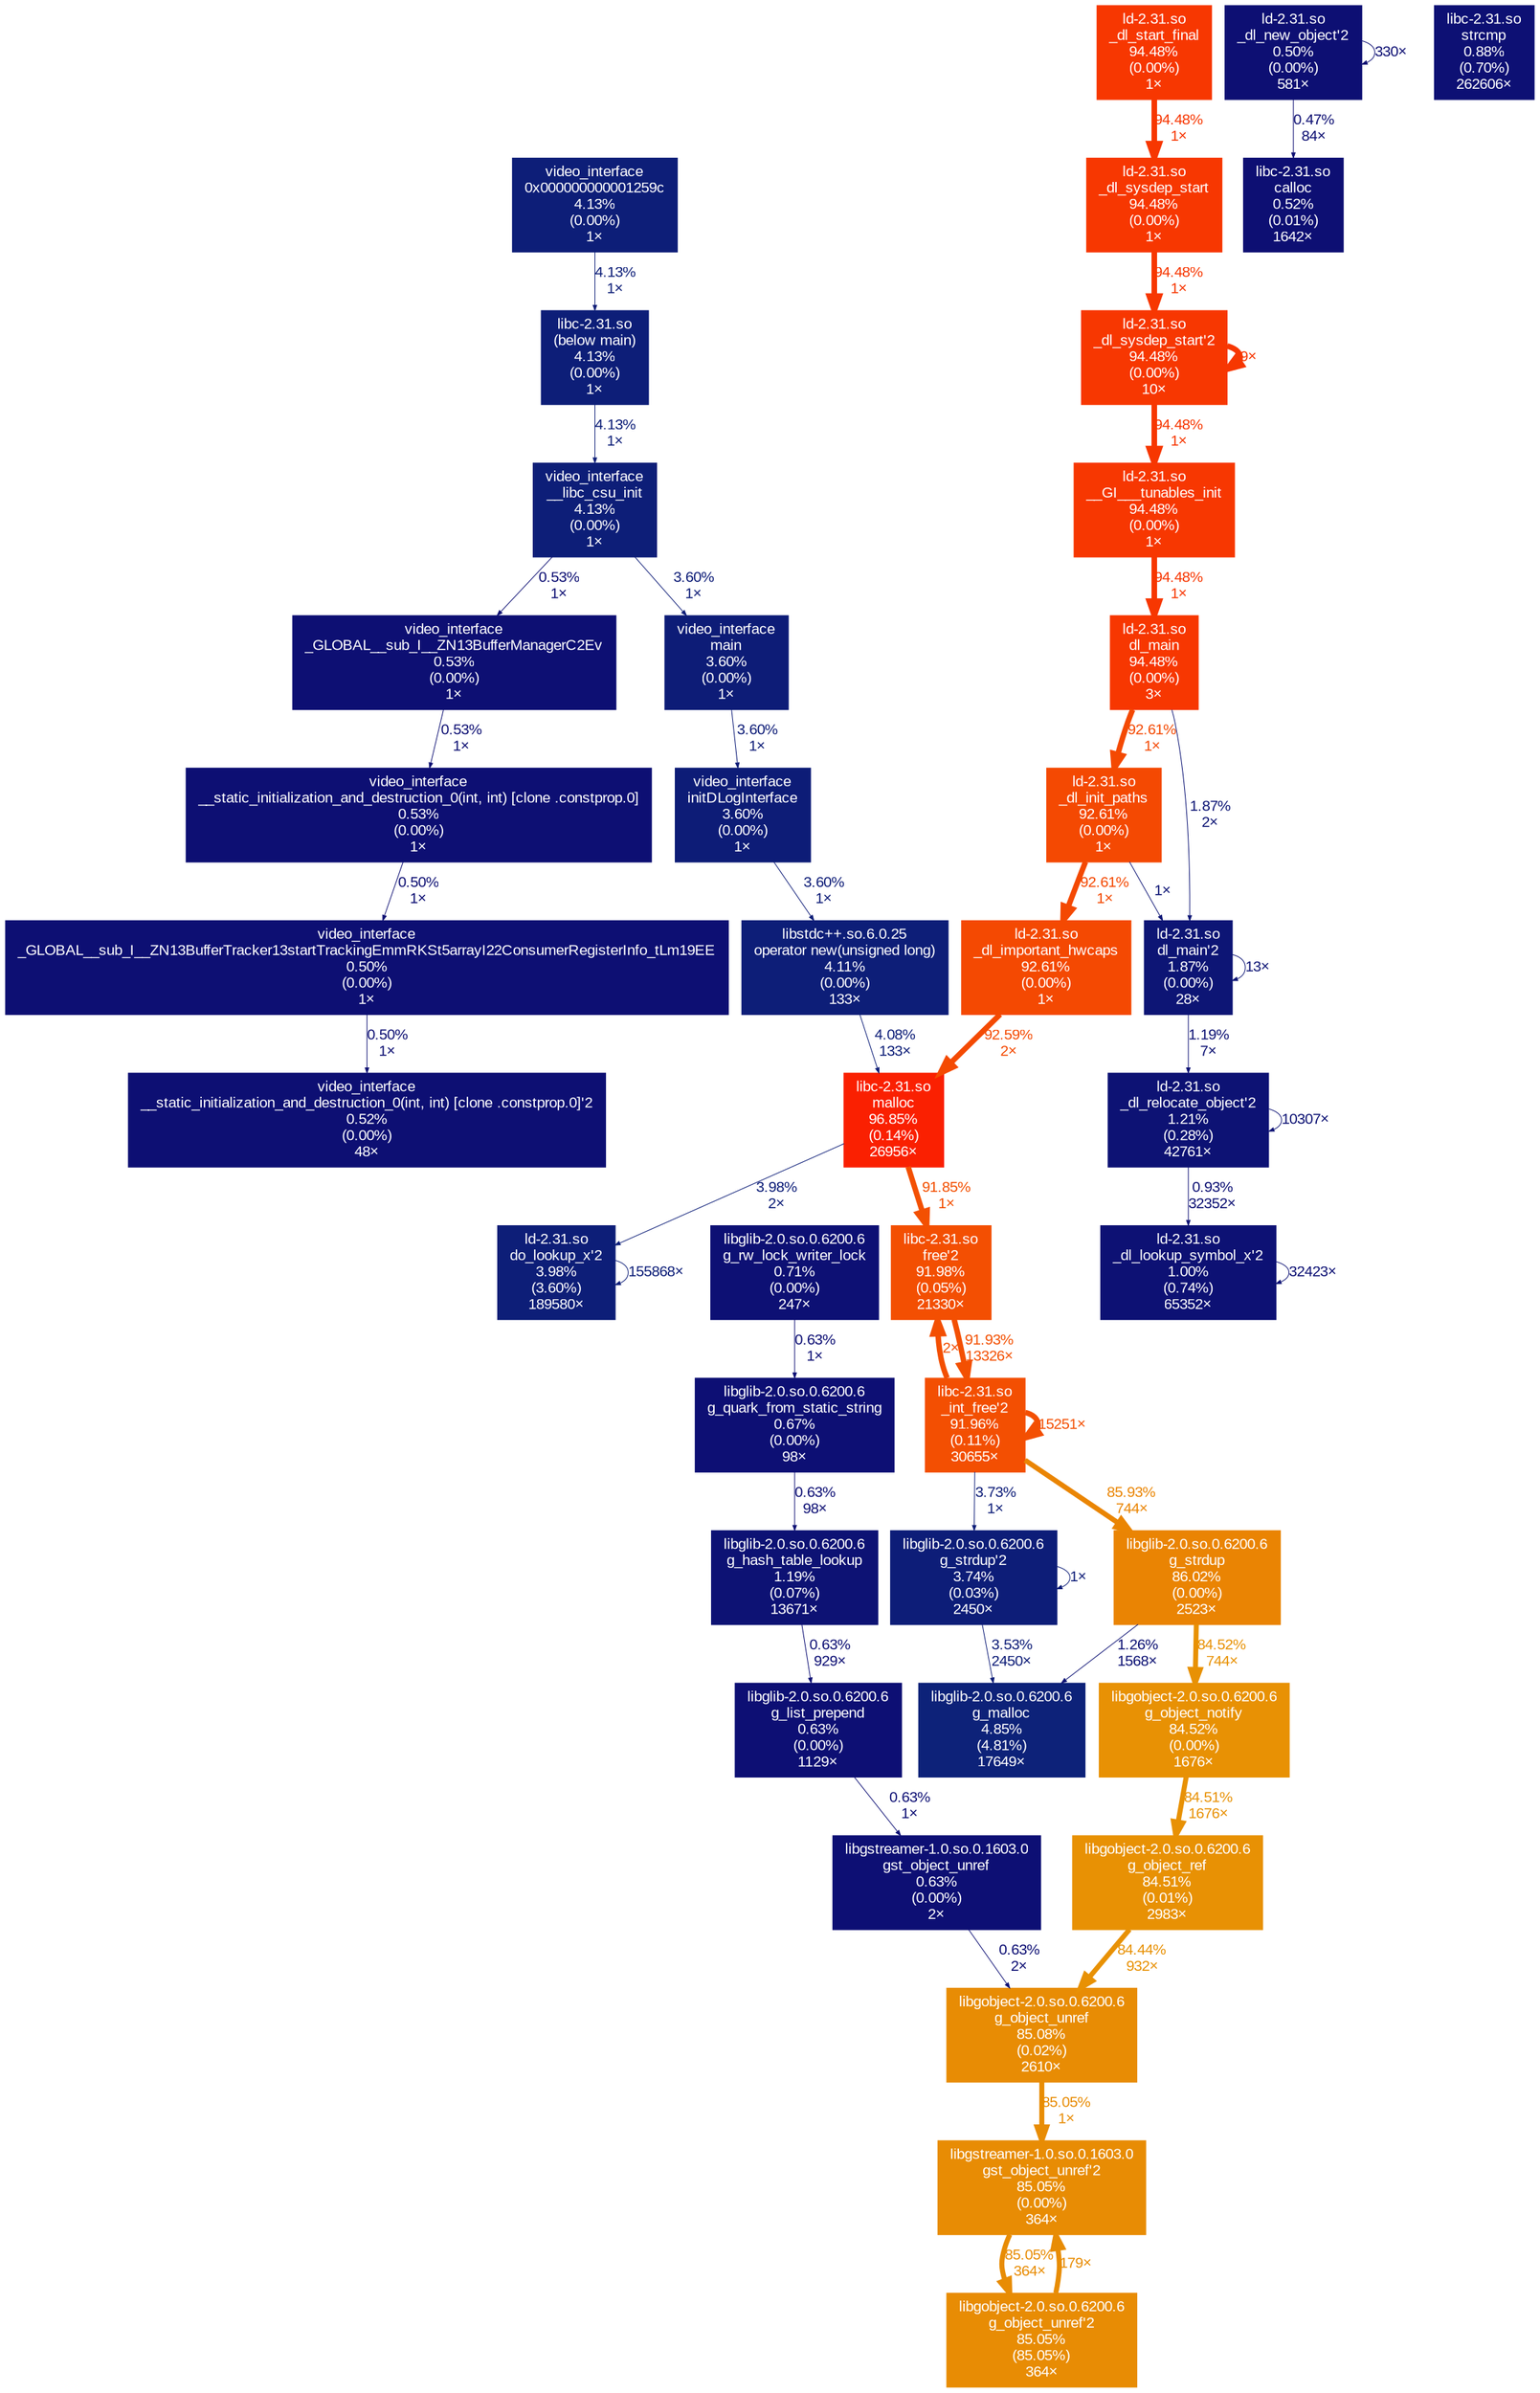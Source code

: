 digraph {
	graph [fontname=Arial, nodesep=0.125, ranksep=0.25];
	node [fontcolor=white, fontname=Arial, height=0, shape=box, style=filled, width=0];
	edge [fontname=Arial];
	"(below main)" [color="#0d1e78", fontcolor="#ffffff", fontsize="10.00", label="libc-2.31.so\n(below main)\n4.13%\n(0.00%)\n1×"];
	"(below main)" -> "__libc_csu_init" [arrowsize="0.35", color="#0d1e78", fontcolor="#0d1e78", fontsize="10.00", label="4.13%\n1×", labeldistance="0.50", penwidth="0.50"];
	"0x000000000001259c" [color="#0d1e78", fontcolor="#ffffff", fontsize="10.00", label="video_interface\n0x000000000001259c\n4.13%\n(0.00%)\n1×"];
	"0x000000000001259c" -> "(below main)" [arrowsize="0.35", color="#0d1e78", fontcolor="#0d1e78", fontsize="10.00", label="4.13%\n1×", labeldistance="0.50", penwidth="0.50"];
	"_GLOBAL__sub_I__ZN13BufferManagerC2Ev" [color="#0d0f73", fontcolor="#ffffff", fontsize="10.00", label="video_interface\n_GLOBAL__sub_I__ZN13BufferManagerC2Ev\n0.53%\n(0.00%)\n1×"];
	"_GLOBAL__sub_I__ZN13BufferManagerC2Ev" -> "__static_initialization_and_destruction_0(int, int) [clone .constprop.0]" [arrowsize="0.35", color="#0d0f73", fontcolor="#0d0f73", fontsize="10.00", label="0.53%\n1×", labeldistance="0.50", penwidth="0.50"];
	"_GLOBAL__sub_I__ZN13BufferTracker13startTrackingEmmRKSt5arrayI22ConsumerRegisterInfo_tLm19EE" [color="#0d0f73", fontcolor="#ffffff", fontsize="10.00", label="video_interface\n_GLOBAL__sub_I__ZN13BufferTracker13startTrackingEmmRKSt5arrayI22ConsumerRegisterInfo_tLm19EE\n0.50%\n(0.00%)\n1×"];
	"_GLOBAL__sub_I__ZN13BufferTracker13startTrackingEmmRKSt5arrayI22ConsumerRegisterInfo_tLm19EE" -> "__static_initialization_and_destruction_0(int, int) [clone .constprop.0]'2" [arrowsize="0.35", color="#0d0f73", fontcolor="#0d0f73", fontsize="10.00", label="0.50%\n1×", labeldistance="0.50", penwidth="0.50"];
	"__GI___tunables_init" [color="#f73701", fontcolor="#ffffff", fontsize="10.00", label="ld-2.31.so\n__GI___tunables_init\n94.48%\n(0.00%)\n1×"];
	"__GI___tunables_init" -> "dl_main" [arrowsize="0.97", color="#f73701", fontcolor="#f73701", fontsize="10.00", label="94.48%\n1×", labeldistance="3.78", penwidth="3.78"];
	"__libc_csu_init" [color="#0d1e78", fontcolor="#ffffff", fontsize="10.00", label="video_interface\n__libc_csu_init\n4.13%\n(0.00%)\n1×"];
	"__libc_csu_init" -> "_GLOBAL__sub_I__ZN13BufferManagerC2Ev" [arrowsize="0.35", color="#0d0f73", fontcolor="#0d0f73", fontsize="10.00", label="0.53%\n1×", labeldistance="0.50", penwidth="0.50"];
	"__libc_csu_init" -> main [arrowsize="0.35", color="#0d1c77", fontcolor="#0d1c77", fontsize="10.00", label="3.60%\n1×", labeldistance="0.50", penwidth="0.50"];
	"__static_initialization_and_destruction_0(int, int) [clone .constprop.0]" [color="#0d0f73", fontcolor="#ffffff", fontsize="10.00", label="video_interface\n__static_initialization_and_destruction_0(int, int) [clone .constprop.0]\n0.53%\n(0.00%)\n1×"];
	"__static_initialization_and_destruction_0(int, int) [clone .constprop.0]" -> "_GLOBAL__sub_I__ZN13BufferTracker13startTrackingEmmRKSt5arrayI22ConsumerRegisterInfo_tLm19EE" [arrowsize="0.35", color="#0d0f73", fontcolor="#0d0f73", fontsize="10.00", label="0.50%\n1×", labeldistance="0.50", penwidth="0.50"];
	"__static_initialization_and_destruction_0(int, int) [clone .constprop.0]'2" [color="#0d0f73", fontcolor="#ffffff", fontsize="10.00", label="video_interface\n__static_initialization_and_destruction_0(int, int) [clone .constprop.0]'2\n0.52%\n(0.00%)\n48×"];
	"_dl_important_hwcaps" [color="#f44902", fontcolor="#ffffff", fontsize="10.00", label="ld-2.31.so\n_dl_important_hwcaps\n92.61%\n(0.00%)\n1×"];
	"_dl_important_hwcaps" -> malloc [arrowsize="0.96", color="#f44a02", fontcolor="#f44a02", fontsize="10.00", label="92.59%\n2×", labeldistance="3.70", penwidth="3.70"];
	"_dl_init_paths" [color="#f44902", fontcolor="#ffffff", fontsize="10.00", label="ld-2.31.so\n_dl_init_paths\n92.61%\n(0.00%)\n1×"];
	"_dl_init_paths" -> "_dl_important_hwcaps" [arrowsize="0.96", color="#f44902", fontcolor="#f44902", fontsize="10.00", label="92.61%\n1×", labeldistance="3.70", penwidth="3.70"];
	"_dl_init_paths" -> "dl_main'2" [arrowsize="0.35", color="#0d1575", fontcolor="#0d1575", fontsize="10.00", label="1×", labeldistance="0.50", penwidth="0.50"];
	"_dl_lookup_symbol_x'2" [color="#0d1174", fontcolor="#ffffff", fontsize="10.00", label="ld-2.31.so\n_dl_lookup_symbol_x'2\n1.00%\n(0.74%)\n65352×"];
	"_dl_lookup_symbol_x'2" -> "_dl_lookup_symbol_x'2" [arrowsize="0.35", color="#0d1174", fontcolor="#0d1174", fontsize="10.00", label="32423×", labeldistance="0.50", penwidth="0.50"];
	"_dl_new_object'2" [color="#0d0f73", fontcolor="#ffffff", fontsize="10.00", label="ld-2.31.so\n_dl_new_object'2\n0.50%\n(0.00%)\n581×"];
	"_dl_new_object'2" -> "_dl_new_object'2" [arrowsize="0.35", color="#0d0f73", fontcolor="#0d0f73", fontsize="10.00", label="330×", labeldistance="0.50", penwidth="0.50"];
	"_dl_new_object'2" -> calloc [arrowsize="0.35", color="#0d0f73", fontcolor="#0d0f73", fontsize="10.00", label="0.47%\n84×", labeldistance="0.50", penwidth="0.50"];
	"_dl_relocate_object'2" [color="#0d1274", fontcolor="#ffffff", fontsize="10.00", label="ld-2.31.so\n_dl_relocate_object'2\n1.21%\n(0.28%)\n42761×"];
	"_dl_relocate_object'2" -> "_dl_lookup_symbol_x'2" [arrowsize="0.35", color="#0d1174", fontcolor="#0d1174", fontsize="10.00", label="0.93%\n32352×", labeldistance="0.50", penwidth="0.50"];
	"_dl_relocate_object'2" -> "_dl_relocate_object'2" [arrowsize="0.35", color="#0d1274", fontcolor="#0d1274", fontsize="10.00", label="10307×", labeldistance="0.50", penwidth="0.50"];
	"_dl_start_final" [color="#f73701", fontcolor="#ffffff", fontsize="10.00", label="ld-2.31.so\n_dl_start_final\n94.48%\n(0.00%)\n1×"];
	"_dl_start_final" -> "_dl_sysdep_start" [arrowsize="0.97", color="#f73701", fontcolor="#f73701", fontsize="10.00", label="94.48%\n1×", labeldistance="3.78", penwidth="3.78"];
	"_dl_sysdep_start" [color="#f73701", fontcolor="#ffffff", fontsize="10.00", label="ld-2.31.so\n_dl_sysdep_start\n94.48%\n(0.00%)\n1×"];
	"_dl_sysdep_start" -> "_dl_sysdep_start'2" [arrowsize="0.97", color="#f73701", fontcolor="#f73701", fontsize="10.00", label="94.48%\n1×", labeldistance="3.78", penwidth="3.78"];
	"_dl_sysdep_start'2" [color="#f73701", fontcolor="#ffffff", fontsize="10.00", label="ld-2.31.so\n_dl_sysdep_start'2\n94.48%\n(0.00%)\n10×"];
	"_dl_sysdep_start'2" -> "__GI___tunables_init" [arrowsize="0.97", color="#f73701", fontcolor="#f73701", fontsize="10.00", label="94.48%\n1×", labeldistance="3.78", penwidth="3.78"];
	"_dl_sysdep_start'2" -> "_dl_sysdep_start'2" [arrowsize="0.97", color="#f73701", fontcolor="#f73701", fontsize="10.00", label="9×", labeldistance="3.78", penwidth="3.78"];
	"_int_free'2" [color="#f34f02", fontcolor="#ffffff", fontsize="10.00", label="libc-2.31.so\n_int_free'2\n91.96%\n(0.11%)\n30655×"];
	"_int_free'2" -> "_int_free'2" [arrowsize="0.96", color="#f34f02", fontcolor="#f34f02", fontsize="10.00", label="15251×", labeldistance="3.68", penwidth="3.68"];
	"_int_free'2" -> "free'2" [arrowsize="0.96", color="#f34f02", fontcolor="#f34f02", fontsize="10.00", label="2×", labeldistance="3.68", penwidth="3.68"];
	"_int_free'2" -> "g_strdup" [arrowsize="0.93", color="#ea8503", fontcolor="#ea8503", fontsize="10.00", label="85.93%\n744×", labeldistance="3.44", penwidth="3.44"];
	"_int_free'2" -> "g_strdup'2" [arrowsize="0.35", color="#0d1d78", fontcolor="#0d1d78", fontsize="10.00", label="3.73%\n1×", labeldistance="0.50", penwidth="0.50"];
	calloc [color="#0d0f73", fontcolor="#ffffff", fontsize="10.00", label="libc-2.31.so\ncalloc\n0.52%\n(0.01%)\n1642×"];
	"dl_main" [color="#f73701", fontcolor="#ffffff", fontsize="10.00", label="ld-2.31.so\ndl_main\n94.48%\n(0.00%)\n3×"];
	"dl_main" -> "_dl_init_paths" [arrowsize="0.96", color="#f44902", fontcolor="#f44902", fontsize="10.00", label="92.61%\n1×", labeldistance="3.70", penwidth="3.70"];
	"dl_main" -> "dl_main'2" [arrowsize="0.35", color="#0d1575", fontcolor="#0d1575", fontsize="10.00", label="1.87%\n2×", labeldistance="0.50", penwidth="0.50"];
	"dl_main'2" [color="#0d1575", fontcolor="#ffffff", fontsize="10.00", label="ld-2.31.so\ndl_main'2\n1.87%\n(0.00%)\n28×"];
	"dl_main'2" -> "_dl_relocate_object'2" [arrowsize="0.35", color="#0d1274", fontcolor="#0d1274", fontsize="10.00", label="1.19%\n7×", labeldistance="0.50", penwidth="0.50"];
	"dl_main'2" -> "dl_main'2" [arrowsize="0.35", color="#0d1575", fontcolor="#0d1575", fontsize="10.00", label="13×", labeldistance="0.50", penwidth="0.50"];
	"do_lookup_x'2" [color="#0d1e78", fontcolor="#ffffff", fontsize="10.00", label="ld-2.31.so\ndo_lookup_x'2\n3.98%\n(3.60%)\n189580×"];
	"do_lookup_x'2" -> "do_lookup_x'2" [arrowsize="0.35", color="#0d1e78", fontcolor="#0d1e78", fontsize="10.00", label="155868×", labeldistance="0.50", penwidth="0.50"];
	"free'2" [color="#f34f02", fontcolor="#ffffff", fontsize="10.00", label="libc-2.31.so\nfree'2\n91.98%\n(0.05%)\n21330×"];
	"free'2" -> "_int_free'2" [arrowsize="0.96", color="#f35002", fontcolor="#f35002", fontsize="10.00", label="91.93%\n13326×", labeldistance="3.68", penwidth="3.68"];
	"g_hash_table_lookup" [color="#0d1274", fontcolor="#ffffff", fontsize="10.00", label="libglib-2.0.so.0.6200.6\ng_hash_table_lookup\n1.19%\n(0.07%)\n13671×"];
	"g_hash_table_lookup" -> "g_list_prepend" [arrowsize="0.35", color="#0d0f74", fontcolor="#0d0f74", fontsize="10.00", label="0.63%\n929×", labeldistance="0.50", penwidth="0.50"];
	"g_list_prepend" [color="#0d0f74", fontcolor="#ffffff", fontsize="10.00", label="libglib-2.0.so.0.6200.6\ng_list_prepend\n0.63%\n(0.00%)\n1129×"];
	"g_list_prepend" -> "gst_object_unref" [arrowsize="0.35", color="#0d0f74", fontcolor="#0d0f74", fontsize="10.00", label="0.63%\n1×", labeldistance="0.50", penwidth="0.50"];
	"g_malloc" [color="#0d2279", fontcolor="#ffffff", fontsize="10.00", label="libglib-2.0.so.0.6200.6\ng_malloc\n4.85%\n(4.81%)\n17649×"];
	"g_object_notify" [color="#e89104", fontcolor="#ffffff", fontsize="10.00", label="libgobject-2.0.so.0.6200.6\ng_object_notify\n84.52%\n(0.00%)\n1676×"];
	"g_object_notify" -> "g_object_ref" [arrowsize="0.92", color="#e89104", fontcolor="#e89104", fontsize="10.00", label="84.51%\n1676×", labeldistance="3.38", penwidth="3.38"];
	"g_object_ref" [color="#e89104", fontcolor="#ffffff", fontsize="10.00", label="libgobject-2.0.so.0.6200.6\ng_object_ref\n84.51%\n(0.01%)\n2983×"];
	"g_object_ref" -> "g_object_unref" [arrowsize="0.92", color="#e89104", fontcolor="#e89104", fontsize="10.00", label="84.44%\n932×", labeldistance="3.38", penwidth="3.38"];
	"g_object_unref" [color="#e88c04", fontcolor="#ffffff", fontsize="10.00", label="libgobject-2.0.so.0.6200.6\ng_object_unref\n85.08%\n(0.02%)\n2610×"];
	"g_object_unref" -> "gst_object_unref'2" [arrowsize="0.92", color="#e88c04", fontcolor="#e88c04", fontsize="10.00", label="85.05%\n1×", labeldistance="3.40", penwidth="3.40"];
	"g_object_unref'2" [color="#e88c04", fontcolor="#ffffff", fontsize="10.00", label="libgobject-2.0.so.0.6200.6\ng_object_unref'2\n85.05%\n(85.05%)\n364×"];
	"g_object_unref'2" -> "gst_object_unref'2" [arrowsize="0.92", color="#e88c04", fontcolor="#e88c04", fontsize="10.00", label="179×", labeldistance="3.40", penwidth="3.40"];
	"g_quark_from_static_string" [color="#0d0f74", fontcolor="#ffffff", fontsize="10.00", label="libglib-2.0.so.0.6200.6\ng_quark_from_static_string\n0.67%\n(0.00%)\n98×"];
	"g_quark_from_static_string" -> "g_hash_table_lookup" [arrowsize="0.35", color="#0d0f74", fontcolor="#0d0f74", fontsize="10.00", label="0.63%\n98×", labeldistance="0.50", penwidth="0.50"];
	"g_rw_lock_writer_lock" [color="#0d1074", fontcolor="#ffffff", fontsize="10.00", label="libglib-2.0.so.0.6200.6\ng_rw_lock_writer_lock\n0.71%\n(0.00%)\n247×"];
	"g_rw_lock_writer_lock" -> "g_quark_from_static_string" [arrowsize="0.35", color="#0d0f74", fontcolor="#0d0f74", fontsize="10.00", label="0.63%\n1×", labeldistance="0.50", penwidth="0.50"];
	"g_strdup" [color="#ea8403", fontcolor="#ffffff", fontsize="10.00", label="libglib-2.0.so.0.6200.6\ng_strdup\n86.02%\n(0.00%)\n2523×"];
	"g_strdup" -> "g_malloc" [arrowsize="0.35", color="#0d1274", fontcolor="#0d1274", fontsize="10.00", label="1.26%\n1568×", labeldistance="0.50", penwidth="0.50"];
	"g_strdup" -> "g_object_notify" [arrowsize="0.92", color="#e89104", fontcolor="#e89104", fontsize="10.00", label="84.52%\n744×", labeldistance="3.38", penwidth="3.38"];
	"g_strdup'2" [color="#0d1d78", fontcolor="#ffffff", fontsize="10.00", label="libglib-2.0.so.0.6200.6\ng_strdup'2\n3.74%\n(0.03%)\n2450×"];
	"g_strdup'2" -> "g_malloc" [arrowsize="0.35", color="#0d1c77", fontcolor="#0d1c77", fontsize="10.00", label="3.53%\n2450×", labeldistance="0.50", penwidth="0.50"];
	"g_strdup'2" -> "g_strdup'2" [arrowsize="0.35", color="#0d1d78", fontcolor="#0d1d78", fontsize="10.00", label="1×", labeldistance="0.50", penwidth="0.50"];
	"gst_object_unref" [color="#0d0f74", fontcolor="#ffffff", fontsize="10.00", label="libgstreamer-1.0.so.0.1603.0\ngst_object_unref\n0.63%\n(0.00%)\n2×"];
	"gst_object_unref" -> "g_object_unref" [arrowsize="0.35", color="#0d0f74", fontcolor="#0d0f74", fontsize="10.00", label="0.63%\n2×", labeldistance="0.50", penwidth="0.50"];
	"gst_object_unref'2" [color="#e88c04", fontcolor="#ffffff", fontsize="10.00", label="libgstreamer-1.0.so.0.1603.0\ngst_object_unref'2\n85.05%\n(0.00%)\n364×"];
	"gst_object_unref'2" -> "g_object_unref'2" [arrowsize="0.92", color="#e88c04", fontcolor="#e88c04", fontsize="10.00", label="85.05%\n364×", labeldistance="3.40", penwidth="3.40"];
	initDLogInterface [color="#0d1c77", fontcolor="#ffffff", fontsize="10.00", label="video_interface\ninitDLogInterface\n3.60%\n(0.00%)\n1×"];
	initDLogInterface -> "operator new(unsigned long)" [arrowsize="0.35", color="#0d1c77", fontcolor="#0d1c77", fontsize="10.00", label="3.60%\n1×", labeldistance="0.50", penwidth="0.50"];
	main [color="#0d1c77", fontcolor="#ffffff", fontsize="10.00", label="video_interface\nmain\n3.60%\n(0.00%)\n1×"];
	main -> initDLogInterface [arrowsize="0.35", color="#0d1c77", fontcolor="#0d1c77", fontsize="10.00", label="3.60%\n1×", labeldistance="0.50", penwidth="0.50"];
	malloc [color="#fa2001", fontcolor="#ffffff", fontsize="10.00", label="libc-2.31.so\nmalloc\n96.85%\n(0.14%)\n26956×"];
	malloc -> "do_lookup_x'2" [arrowsize="0.35", color="#0d1e78", fontcolor="#0d1e78", fontsize="10.00", label="3.98%\n2×", labeldistance="0.50", penwidth="0.50"];
	malloc -> "free'2" [arrowsize="0.96", color="#f35002", fontcolor="#f35002", fontsize="10.00", label="91.85%\n1×", labeldistance="3.67", penwidth="3.67"];
	"operator new(unsigned long)" [color="#0d1e78", fontcolor="#ffffff", fontsize="10.00", label="libstdc++.so.6.0.25\noperator new(unsigned long)\n4.11%\n(0.00%)\n133×"];
	"operator new(unsigned long)" -> malloc [arrowsize="0.35", color="#0d1e78", fontcolor="#0d1e78", fontsize="10.00", label="4.08%\n133×", labeldistance="0.50", penwidth="0.50"];
	strcmp [color="#0d1074", fontcolor="#ffffff", fontsize="10.00", label="libc-2.31.so\nstrcmp\n0.88%\n(0.70%)\n262606×"];
}
